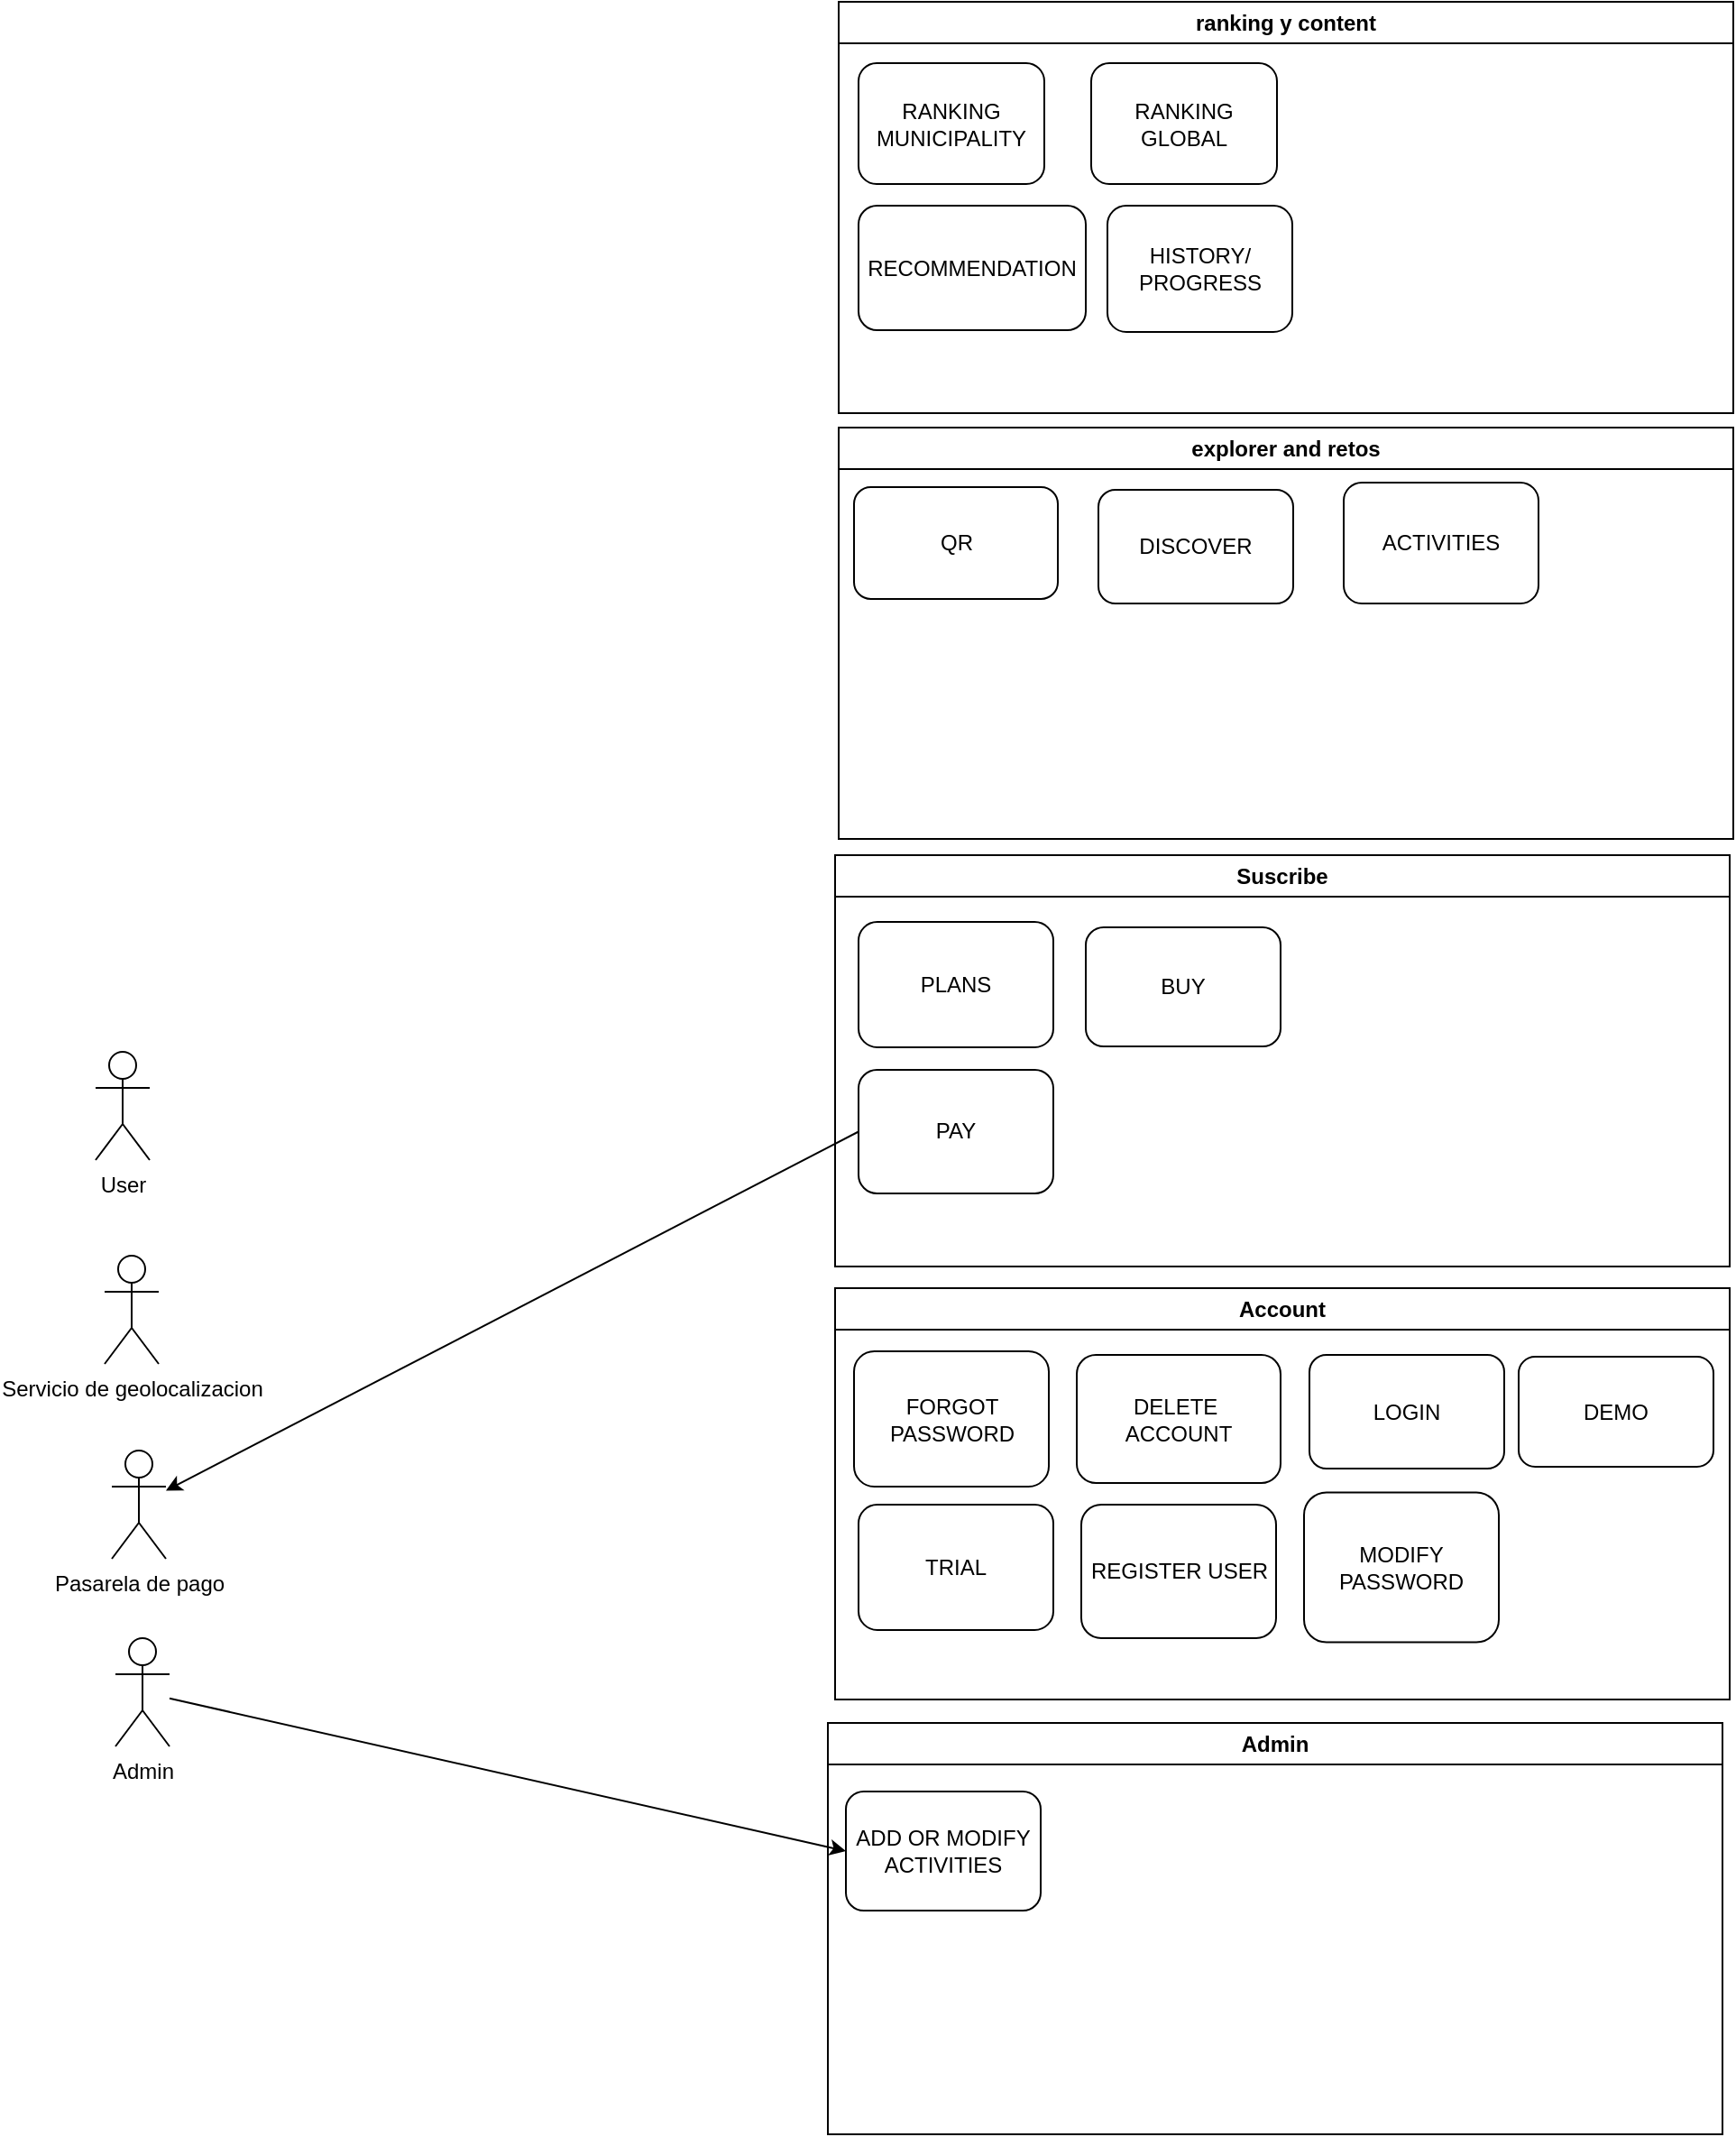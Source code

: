 <mxfile>
    <diagram id="5EAIfrnqcpWaD6AokUD5" name="Page-1">
        <mxGraphModel dx="2453" dy="2046" grid="0" gridSize="10" guides="1" tooltips="1" connect="1" arrows="1" fold="1" page="0" pageScale="1" pageWidth="850" pageHeight="1100" math="0" shadow="0">
            <root>
                <mxCell id="0"/>
                <mxCell id="1" parent="0"/>
                <mxCell id="82" style="edgeStyle=none;html=1;entryX=0;entryY=0.5;entryDx=0;entryDy=0;" edge="1" parent="1" source="2" target="29">
                    <mxGeometry relative="1" as="geometry"/>
                </mxCell>
                <mxCell id="2" value="Admin" style="shape=umlActor;verticalLabelPosition=bottom;verticalAlign=top;html=1;outlineConnect=0;" vertex="1" parent="1">
                    <mxGeometry x="127" y="505" width="30" height="60" as="geometry"/>
                </mxCell>
                <mxCell id="3" value="User" style="shape=umlActor;verticalLabelPosition=bottom;verticalAlign=top;html=1;outlineConnect=0;" vertex="1" parent="1">
                    <mxGeometry x="116" y="180" width="30" height="60" as="geometry"/>
                </mxCell>
                <mxCell id="57" value="Servicio de geolocalizacion" style="shape=umlActor;verticalLabelPosition=bottom;verticalAlign=top;html=1;outlineConnect=0;" vertex="1" parent="1">
                    <mxGeometry x="121" y="293" width="30" height="60" as="geometry"/>
                </mxCell>
                <mxCell id="58" value="Pasarela de pago" style="shape=umlActor;verticalLabelPosition=bottom;verticalAlign=top;html=1;outlineConnect=0;" vertex="1" parent="1">
                    <mxGeometry x="125" y="401" width="30" height="60" as="geometry"/>
                </mxCell>
                <mxCell id="64" value="ranking y content" style="swimlane;whiteSpace=wrap;html=1;" vertex="1" parent="1">
                    <mxGeometry x="528" y="-402" width="496" height="228" as="geometry"/>
                </mxCell>
                <mxCell id="19" value="RANKING&lt;div&gt;MUNICIPALITY&lt;/div&gt;" style="rounded=1;whiteSpace=wrap;html=1;" vertex="1" parent="64">
                    <mxGeometry x="11" y="34" width="103" height="67" as="geometry"/>
                </mxCell>
                <mxCell id="20" value="RECOMMENDATION" style="rounded=1;whiteSpace=wrap;html=1;" vertex="1" parent="64">
                    <mxGeometry x="11" y="113" width="126" height="69" as="geometry"/>
                </mxCell>
                <mxCell id="11" value="&lt;div&gt;HISTORY/&lt;/div&gt;PROGRESS" style="rounded=1;whiteSpace=wrap;html=1;" vertex="1" parent="64">
                    <mxGeometry x="149" y="113" width="102.5" height="70" as="geometry"/>
                </mxCell>
                <mxCell id="69" value="RANKING&lt;div&gt;GLOBAL&lt;/div&gt;" style="rounded=1;whiteSpace=wrap;html=1;" vertex="1" parent="64">
                    <mxGeometry x="140" y="34" width="103" height="67" as="geometry"/>
                </mxCell>
                <mxCell id="65" value="explorer and retos" style="swimlane;whiteSpace=wrap;html=1;" vertex="1" parent="1">
                    <mxGeometry x="528" y="-166" width="496" height="228" as="geometry"/>
                </mxCell>
                <mxCell id="9" value="QR" style="rounded=1;whiteSpace=wrap;html=1;" vertex="1" parent="65">
                    <mxGeometry x="8.5" y="33" width="113" height="62" as="geometry"/>
                </mxCell>
                <mxCell id="13" value="DISCOVER" style="rounded=1;whiteSpace=wrap;html=1;" vertex="1" parent="65">
                    <mxGeometry x="144" y="34.5" width="108" height="63" as="geometry"/>
                </mxCell>
                <mxCell id="14" value="ACTIVITIES" style="rounded=1;whiteSpace=wrap;html=1;" vertex="1" parent="65">
                    <mxGeometry x="280" y="30.5" width="108" height="67" as="geometry"/>
                </mxCell>
                <mxCell id="66" value="Suscribe" style="swimlane;whiteSpace=wrap;html=1;" vertex="1" parent="1">
                    <mxGeometry x="526" y="71" width="496" height="228" as="geometry"/>
                </mxCell>
                <mxCell id="50" value="PLANS" style="rounded=1;whiteSpace=wrap;html=1;" vertex="1" parent="66">
                    <mxGeometry x="13" y="37" width="108" height="69.5" as="geometry"/>
                </mxCell>
                <mxCell id="45" value="BUY" style="rounded=1;whiteSpace=wrap;html=1;" vertex="1" parent="66">
                    <mxGeometry x="139" y="40" width="108" height="66" as="geometry"/>
                </mxCell>
                <mxCell id="47" value="PAY" style="rounded=1;whiteSpace=wrap;html=1;" vertex="1" parent="66">
                    <mxGeometry x="13" y="119" width="108" height="68.5" as="geometry"/>
                </mxCell>
                <mxCell id="67" value="Account" style="swimlane;whiteSpace=wrap;html=1;startSize=23;" vertex="1" parent="1">
                    <mxGeometry x="526" y="311" width="496" height="228" as="geometry"/>
                </mxCell>
                <mxCell id="17" value="FORGOT&lt;div&gt;PASSWORD&lt;/div&gt;" style="rounded=1;whiteSpace=wrap;html=1;" vertex="1" parent="67">
                    <mxGeometry x="10.5" y="35" width="108" height="75" as="geometry"/>
                </mxCell>
                <mxCell id="42" value="DELETE&amp;nbsp;&lt;div&gt;ACCOUNT&lt;/div&gt;" style="rounded=1;whiteSpace=wrap;html=1;" vertex="1" parent="67">
                    <mxGeometry x="134" y="37" width="113" height="71" as="geometry"/>
                </mxCell>
                <mxCell id="16" value="LOGIN" style="rounded=1;whiteSpace=wrap;html=1;" vertex="1" parent="67">
                    <mxGeometry x="263" y="37" width="108" height="63" as="geometry"/>
                </mxCell>
                <mxCell id="31" value="DEMO" style="rounded=1;whiteSpace=wrap;html=1;" vertex="1" parent="67">
                    <mxGeometry x="379" y="38" width="108" height="61" as="geometry"/>
                </mxCell>
                <mxCell id="52" value="TRIAL" style="rounded=1;whiteSpace=wrap;html=1;" vertex="1" parent="67">
                    <mxGeometry x="13" y="120" width="108" height="69.5" as="geometry"/>
                </mxCell>
                <mxCell id="15" value="REGISTER USER" style="rounded=1;whiteSpace=wrap;html=1;" vertex="1" parent="67">
                    <mxGeometry x="136.5" y="120" width="108" height="74" as="geometry"/>
                </mxCell>
                <mxCell id="18" value="&lt;div&gt;MODIFY&lt;/div&gt;PASSWORD" style="rounded=1;whiteSpace=wrap;html=1;" vertex="1" parent="67">
                    <mxGeometry x="260" y="113.25" width="108" height="83" as="geometry"/>
                </mxCell>
                <mxCell id="70" value="Admin" style="swimlane;whiteSpace=wrap;html=1;startSize=23;" vertex="1" parent="1">
                    <mxGeometry x="522" y="552" width="496" height="228" as="geometry"/>
                </mxCell>
                <mxCell id="29" value="ADD OR MODIFY ACTIVITIES" style="rounded=1;whiteSpace=wrap;html=1;" vertex="1" parent="70">
                    <mxGeometry x="10" y="38" width="108" height="66" as="geometry"/>
                </mxCell>
                <mxCell id="83" style="edgeStyle=none;html=1;exitX=0;exitY=0.5;exitDx=0;exitDy=0;" edge="1" parent="1" source="47" target="58">
                    <mxGeometry relative="1" as="geometry"/>
                </mxCell>
            </root>
        </mxGraphModel>
    </diagram>
</mxfile>